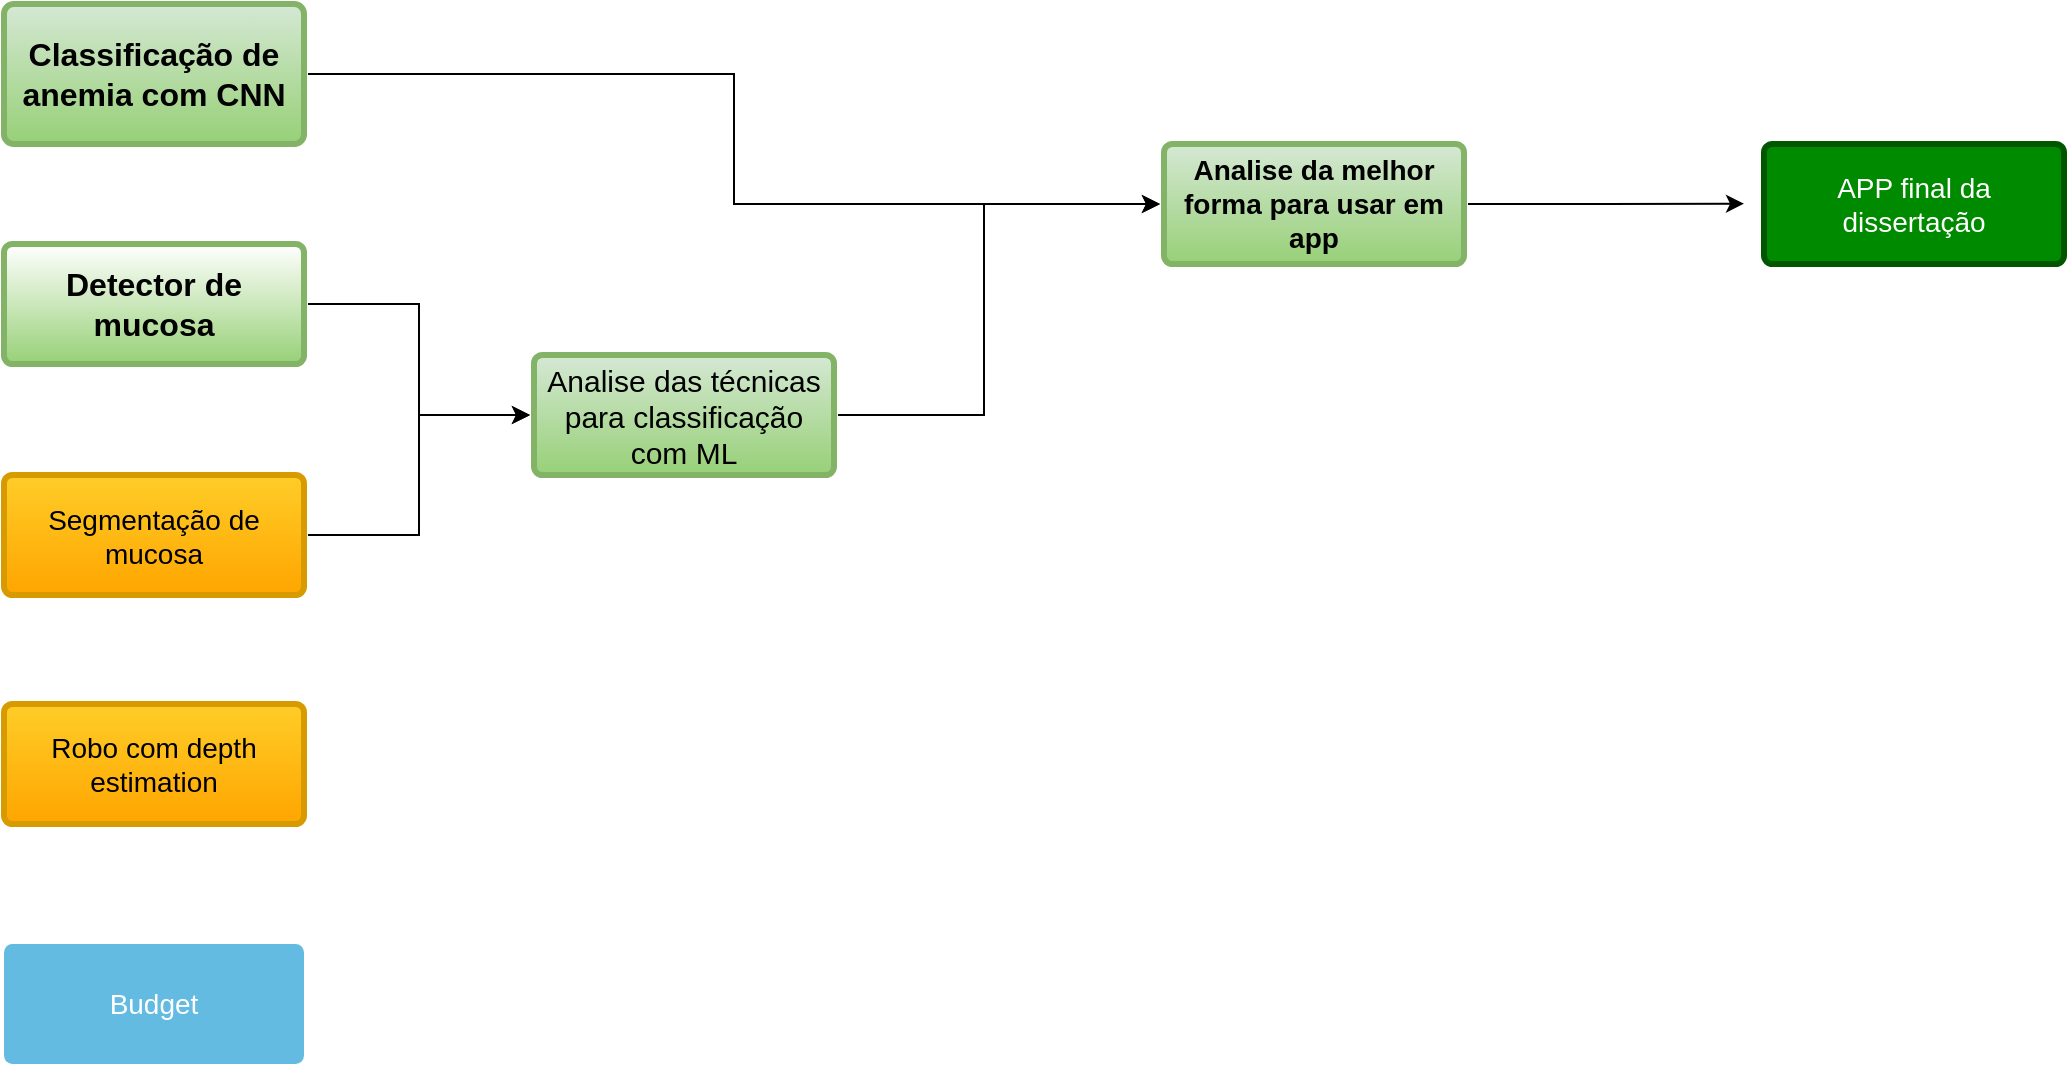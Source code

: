 <mxfile version="22.1.5" type="github">
  <diagram id="6a731a19-8d31-9384-78a2-239565b7b9f0" name="Page-1">
    <mxGraphModel dx="1500" dy="763" grid="1" gridSize="10" guides="1" tooltips="1" connect="1" arrows="1" fold="1" page="1" pageScale="1" pageWidth="1169" pageHeight="827" background="none" math="0" shadow="0">
      <root>
        <mxCell id="0" />
        <mxCell id="1" parent="0" />
        <mxCell id="YWILRYCpdfZJeqMCfjcc-1781" style="edgeStyle=orthogonalEdgeStyle;rounded=0;orthogonalLoop=1;jettySize=auto;html=1;exitX=1;exitY=0.5;exitDx=0;exitDy=0;entryX=0;entryY=0.5;entryDx=0;entryDy=0;" edge="1" parent="1" source="1749" target="1771">
          <mxGeometry relative="1" as="geometry" />
        </mxCell>
        <mxCell id="1749" value="Classificação de anemia com CNN" style="rounded=1;whiteSpace=wrap;html=1;shadow=0;labelBackgroundColor=none;strokeColor=#82b366;strokeWidth=3;fillColor=#d5e8d4;fontFamily=Helvetica;fontSize=16;align=center;fontStyle=1;spacing=5;arcSize=7;perimeterSpacing=2;gradientColor=#97d077;" parent="1" vertex="1">
          <mxGeometry x="80" y="210" width="150" height="70" as="geometry" />
        </mxCell>
        <mxCell id="YWILRYCpdfZJeqMCfjcc-1779" style="edgeStyle=orthogonalEdgeStyle;rounded=0;orthogonalLoop=1;jettySize=auto;html=1;exitX=1;exitY=0.5;exitDx=0;exitDy=0;" edge="1" parent="1" source="1760" target="1772">
          <mxGeometry relative="1" as="geometry" />
        </mxCell>
        <mxCell id="1760" value="&lt;font style=&quot;font-size: 16px;&quot;&gt;Detector de mucosa&lt;/font&gt;" style="rounded=1;whiteSpace=wrap;html=1;shadow=0;labelBackgroundColor=none;strokeColor=#82b366;strokeWidth=3;fillColor=default;fontFamily=Helvetica;fontSize=14;align=center;spacing=5;fontStyle=1;arcSize=7;perimeterSpacing=2;gradientColor=#97d077;" parent="1" vertex="1">
          <mxGeometry x="80" y="330" width="150" height="60" as="geometry" />
        </mxCell>
        <mxCell id="1761" value="Robo com depth estimation" style="rounded=1;whiteSpace=wrap;html=1;shadow=0;labelBackgroundColor=none;strokeColor=#d79b00;strokeWidth=3;fillColor=#ffcd28;fontFamily=Helvetica;fontSize=14;align=center;spacing=5;arcSize=7;perimeterSpacing=2;gradientColor=#ffa500;" parent="1" vertex="1">
          <mxGeometry x="80" y="560" width="150" height="60" as="geometry" />
        </mxCell>
        <mxCell id="1762" value="Budget" style="rounded=1;whiteSpace=wrap;html=1;shadow=0;labelBackgroundColor=none;strokeColor=none;strokeWidth=3;fillColor=#64bbe2;fontFamily=Helvetica;fontSize=14;fontColor=#FFFFFF;align=center;spacing=5;arcSize=7;perimeterSpacing=2;" parent="1" vertex="1">
          <mxGeometry x="80" y="680" width="150" height="60" as="geometry" />
        </mxCell>
        <mxCell id="YWILRYCpdfZJeqMCfjcc-1780" style="edgeStyle=orthogonalEdgeStyle;rounded=0;orthogonalLoop=1;jettySize=auto;html=1;exitX=1;exitY=0.5;exitDx=0;exitDy=0;" edge="1" parent="1" source="1763" target="1772">
          <mxGeometry relative="1" as="geometry" />
        </mxCell>
        <mxCell id="1763" value="Segmentação de mucosa" style="rounded=1;whiteSpace=wrap;html=1;shadow=0;labelBackgroundColor=none;strokeColor=#d79b00;strokeWidth=3;fillColor=#ffcd28;fontFamily=Helvetica;fontSize=14;align=center;spacing=5;arcSize=7;perimeterSpacing=2;gradientColor=#ffa500;" parent="1" vertex="1">
          <mxGeometry x="80" y="445.5" width="150" height="60" as="geometry" />
        </mxCell>
        <mxCell id="YWILRYCpdfZJeqMCfjcc-1783" style="edgeStyle=orthogonalEdgeStyle;rounded=0;orthogonalLoop=1;jettySize=auto;html=1;exitX=1;exitY=0.5;exitDx=0;exitDy=0;" edge="1" parent="1" source="1771">
          <mxGeometry relative="1" as="geometry">
            <mxPoint x="950" y="309.857" as="targetPoint" />
          </mxGeometry>
        </mxCell>
        <mxCell id="1771" value="Analise da melhor forma para usar em app" style="rounded=1;whiteSpace=wrap;html=1;shadow=0;labelBackgroundColor=none;strokeColor=#82b366;strokeWidth=3;fillColor=#d5e8d4;fontFamily=Helvetica;fontSize=14;align=center;spacing=5;fontStyle=1;arcSize=7;perimeterSpacing=2;gradientColor=#97d077;" parent="1" vertex="1">
          <mxGeometry x="660" y="280.0" width="150" height="60" as="geometry" />
        </mxCell>
        <mxCell id="YWILRYCpdfZJeqMCfjcc-1782" style="edgeStyle=orthogonalEdgeStyle;rounded=0;orthogonalLoop=1;jettySize=auto;html=1;exitX=1;exitY=0.5;exitDx=0;exitDy=0;entryX=0;entryY=0.5;entryDx=0;entryDy=0;" edge="1" parent="1" source="1772" target="1771">
          <mxGeometry relative="1" as="geometry">
            <mxPoint x="630" y="310" as="targetPoint" />
            <Array as="points">
              <mxPoint x="570" y="416" />
              <mxPoint x="570" y="310" />
            </Array>
          </mxGeometry>
        </mxCell>
        <mxCell id="1772" value="&lt;font style=&quot;font-size: 15px;&quot;&gt;Analise das técnicas para classificação com ML&lt;/font&gt;" style="rounded=1;whiteSpace=wrap;html=1;shadow=0;labelBackgroundColor=none;strokeColor=#82b366;strokeWidth=3;fillColor=#d5e8d4;fontFamily=Helvetica;fontSize=14;align=center;spacing=5;fontStyle=0;arcSize=7;perimeterSpacing=2;gradientColor=#97d077;" parent="1" vertex="1">
          <mxGeometry x="345" y="385.5" width="150" height="60" as="geometry" />
        </mxCell>
        <mxCell id="1774" value="APP final da dissertação" style="rounded=1;whiteSpace=wrap;html=1;shadow=0;labelBackgroundColor=none;strokeColor=#005700;strokeWidth=3;fillColor=#008a00;fontFamily=Helvetica;fontSize=14;fontColor=#ffffff;align=center;spacing=5;fontStyle=0;arcSize=7;perimeterSpacing=2;" parent="1" vertex="1">
          <mxGeometry x="960" y="280" width="150" height="60" as="geometry" />
        </mxCell>
      </root>
    </mxGraphModel>
  </diagram>
</mxfile>
